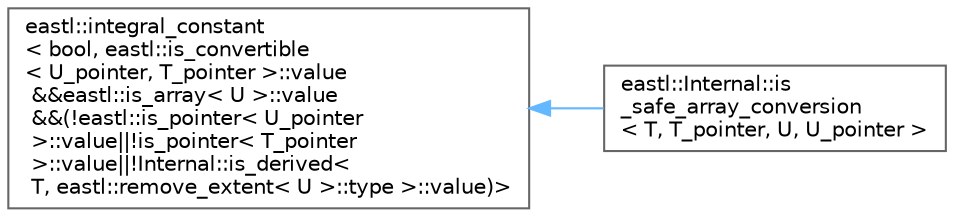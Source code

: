digraph "类继承关系图"
{
 // LATEX_PDF_SIZE
  bgcolor="transparent";
  edge [fontname=Helvetica,fontsize=10,labelfontname=Helvetica,labelfontsize=10];
  node [fontname=Helvetica,fontsize=10,shape=box,height=0.2,width=0.4];
  rankdir="LR";
  Node0 [id="Node000000",label="eastl::integral_constant\l\< bool, eastl::is_convertible\l\< U_pointer, T_pointer \>::value\l &&eastl::is_array\< U \>::value\l &&(!eastl::is_pointer\< U_pointer\l \>::value\|\|!is_pointer\< T_pointer\l \>::value\|\|!Internal::is_derived\<\l T, eastl::remove_extent\< U \>::type \>::value)\>",height=0.2,width=0.4,color="grey40", fillcolor="white", style="filled",URL="$structeastl_1_1integral__constant.html",tooltip=" "];
  Node0 -> Node1 [id="edge760_Node000000_Node000001",dir="back",color="steelblue1",style="solid",tooltip=" "];
  Node1 [id="Node000001",label="eastl::Internal::is\l_safe_array_conversion\l\< T, T_pointer, U, U_pointer \>",height=0.2,width=0.4,color="grey40", fillcolor="white", style="filled",URL="$structeastl_1_1_internal_1_1is__safe__array__conversion.html",tooltip=" "];
}
